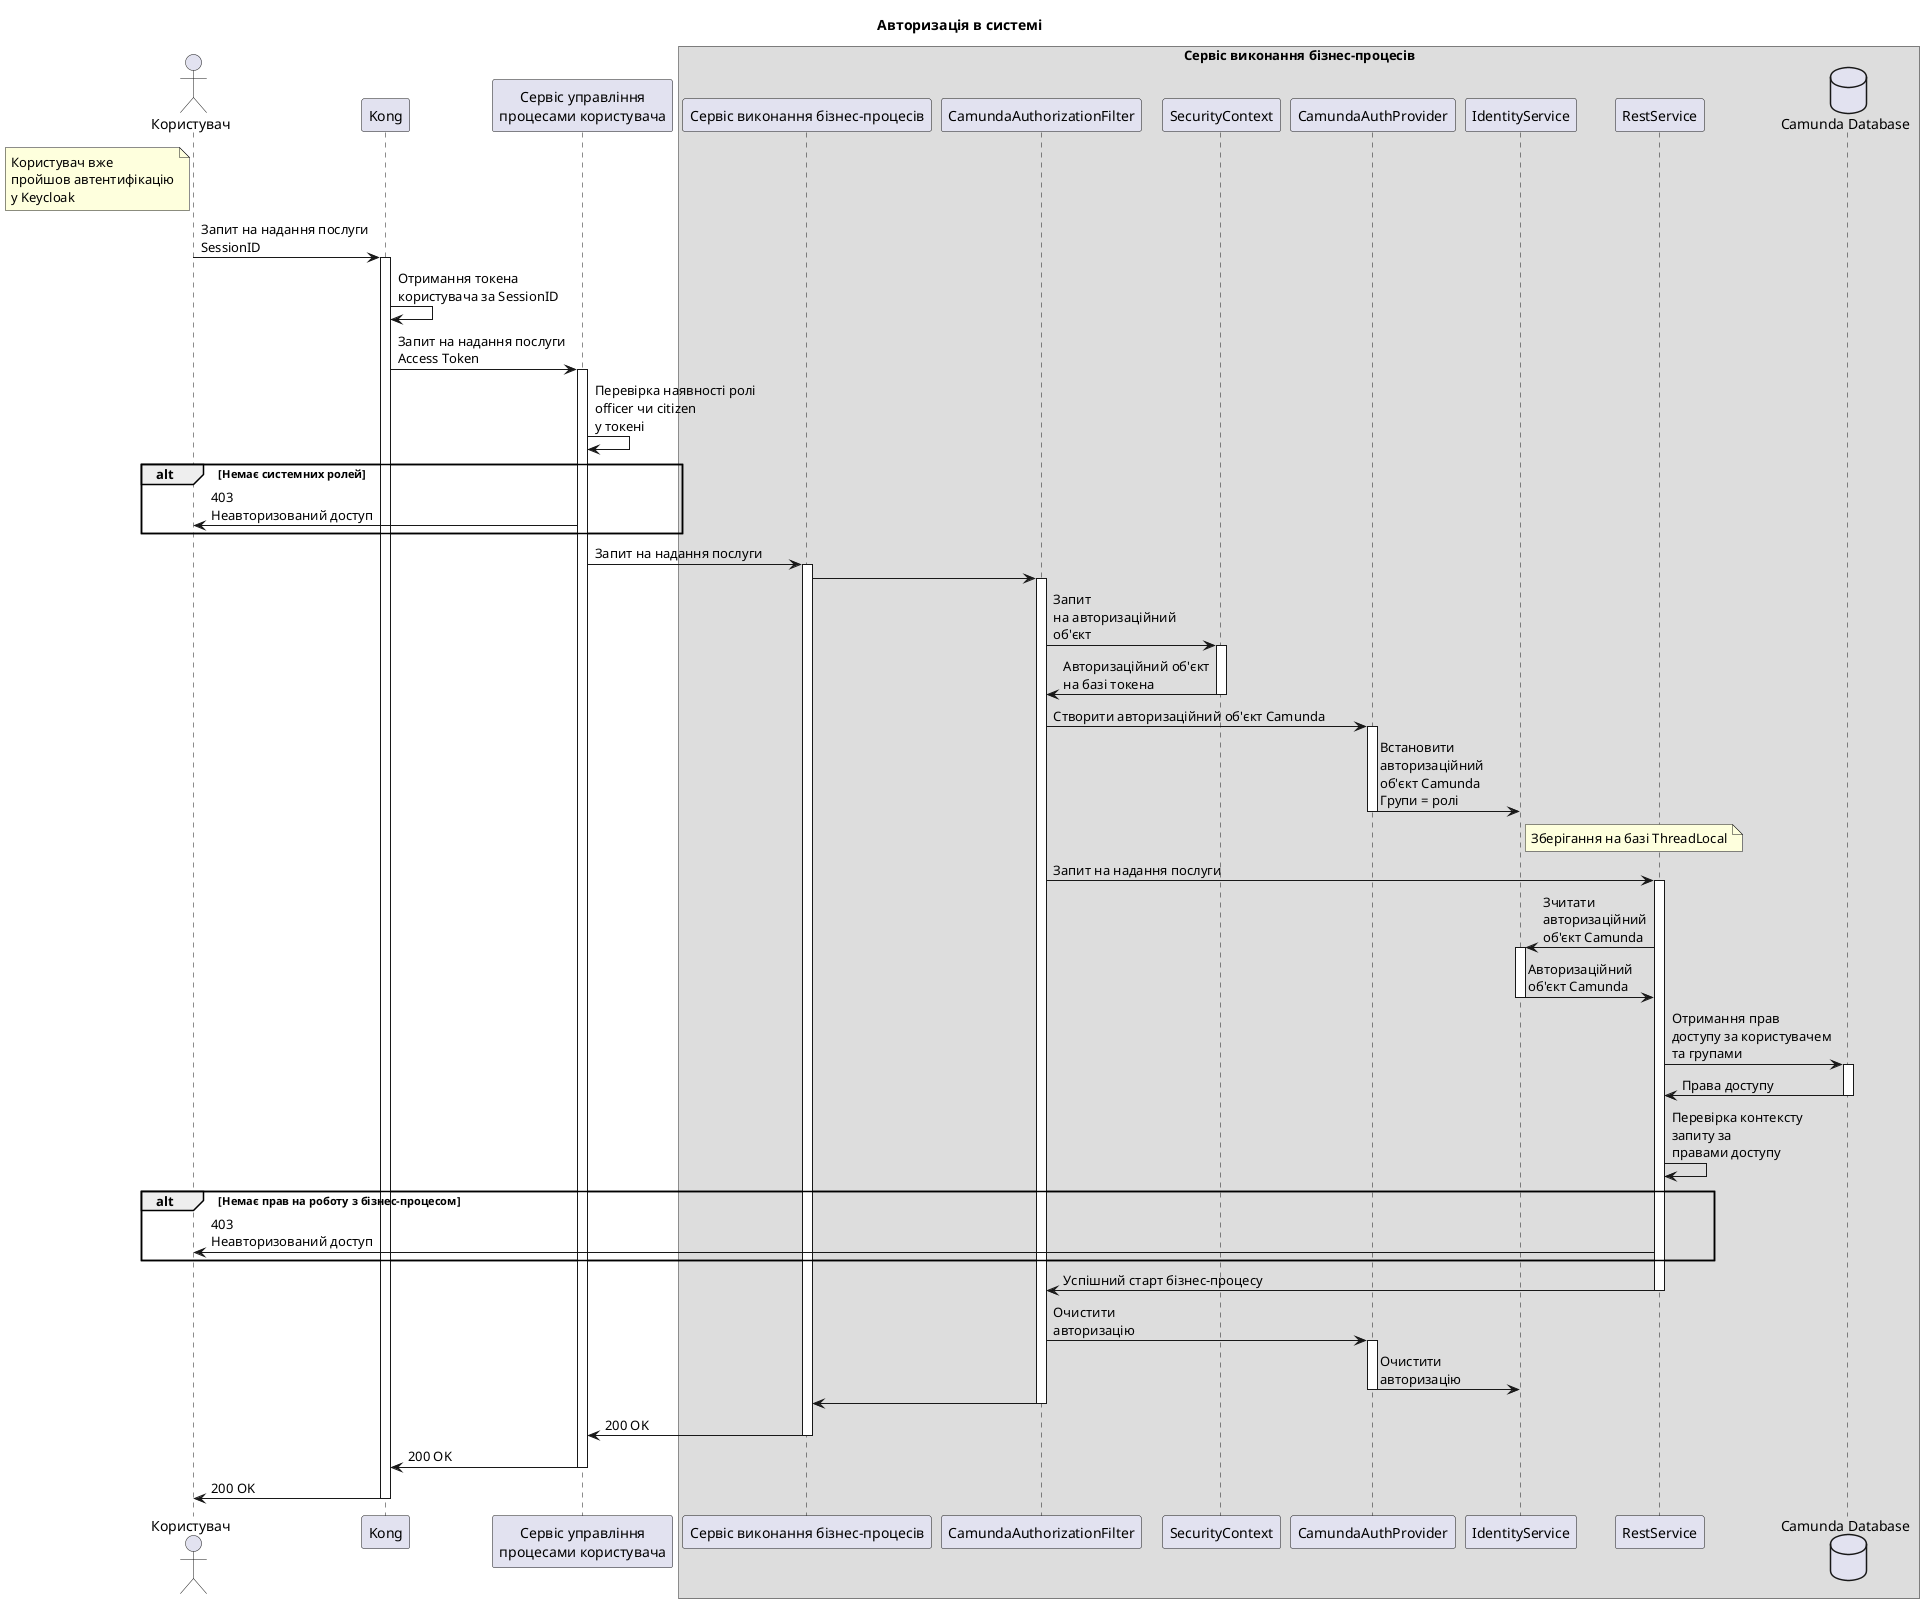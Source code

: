 @startuml
actor "Користувач" as user
participant "Kong" as kong
participant "Сервіс управління\nпроцесами користувача" as user_process_mng
box "Сервіс виконання бізнес-процесів"
participant "Сервіс виконання бізнес-процесів" as bpms
participant "CamundaAuthorizationFilter" as filter
participant "SecurityContext" as context
participant "CamundaAuthProvider" as provider
participant "IdentityService" as identityService
participant "RestService" as restService
database "Camunda Database" as db

skinparam responseMessageBelowArrow true

title Авторизація в системі

note left of user : Користувач вже \nпройшов автентифікацію\nу Keycloak
user -> kong : Запит на надання послуги\nSessionID
activate kong
kong -> kong : Отримання токена\nкористувача за SessionID
kong -> user_process_mng : Запит на надання послуги\nAccess Token
activate user_process_mng
user_process_mng -> user_process_mng : Перевірка наявності ролі\nofficer чи citizen\nу токені
alt Немає системних ролей
user_process_mng -> user : 403\nНеавторизований доступ
end
user_process_mng -> bpms : Запит на надання послуги
activate bpms
bpms -> filter
activate filter
filter -> context : Запит\nна авторизаційний\nоб'єкт
activate context
context -> filter : Авторизаційний об'єкт\nна базі токена
deactivate context
filter -> provider : Створити авторизаційний об'єкт Camunda
activate provider
provider -> identityService : Встановити\nавторизаційний\nоб'єкт Camunda\nГрупи = ролі
deactivate provider
note right of identityService : Зберігання на базі ThreadLocal
deactivate identityService
filter -> restService : Запит на надання послуги
activate restService
restService -> identityService : Зчитати\nавторизаційний\nоб'єкт Camunda
activate identityService
identityService -> restService : Авторизаційний\nоб'єкт Camunda
deactivate identityService
restService -> db : Отримання прав\nдоступу за користувачем\nта групами
activate db
db -> restService : Права доступу
deactivate db
restService -> restService : Перевірка контексту\nзапиту за\nправами доступу
alt Немає прав на роботу з бізнес-процесом
restService -> user : 403\nНеавторизований доступ

end
restService -> filter : Успішний старт бізнес-процесу
deactivate restService
filter -> provider : Очистити\nавторизацію
activate provider
provider -> identityService : Очистити\nавторизацію
deactivate provider
filter -> bpms
deactivate filter
bpms -> user_process_mng : 200 OK
deactivate bpms
user_process_mng -> kong : 200 OK
deactivate user_process_mng
kong -> user : 200 OK
deactivate kong






@enduml